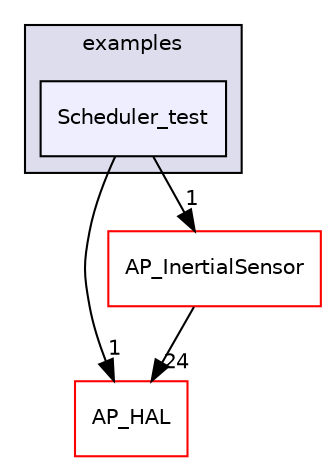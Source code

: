 digraph "libraries/AP_Scheduler/examples/Scheduler_test" {
  compound=true
  node [ fontsize="10", fontname="Helvetica"];
  edge [ labelfontsize="10", labelfontname="Helvetica"];
  subgraph clusterdir_59869630e30455fb0cf77dc5f90a9556 {
    graph [ bgcolor="#ddddee", pencolor="black", label="examples" fontname="Helvetica", fontsize="10", URL="dir_59869630e30455fb0cf77dc5f90a9556.html"]
  dir_e1c20dad6fc17a5ad81406256e4d3561 [shape=box, label="Scheduler_test", style="filled", fillcolor="#eeeeff", pencolor="black", URL="dir_e1c20dad6fc17a5ad81406256e4d3561.html"];
  }
  dir_1cbc10423b2512b31103883361e0123b [shape=box label="AP_HAL" fillcolor="white" style="filled" color="red" URL="dir_1cbc10423b2512b31103883361e0123b.html"];
  dir_f8d151dc119ef4d37afa003c944b490a [shape=box label="AP_InertialSensor" fillcolor="white" style="filled" color="red" URL="dir_f8d151dc119ef4d37afa003c944b490a.html"];
  dir_f8d151dc119ef4d37afa003c944b490a->dir_1cbc10423b2512b31103883361e0123b [headlabel="24", labeldistance=1.5 headhref="dir_000087_000046.html"];
  dir_e1c20dad6fc17a5ad81406256e4d3561->dir_1cbc10423b2512b31103883361e0123b [headlabel="1", labeldistance=1.5 headhref="dir_000142_000046.html"];
  dir_e1c20dad6fc17a5ad81406256e4d3561->dir_f8d151dc119ef4d37afa003c944b490a [headlabel="1", labeldistance=1.5 headhref="dir_000142_000087.html"];
}
